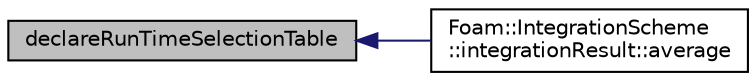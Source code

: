 digraph "declareRunTimeSelectionTable"
{
  bgcolor="transparent";
  edge [fontname="Helvetica",fontsize="10",labelfontname="Helvetica",labelfontsize="10"];
  node [fontname="Helvetica",fontsize="10",shape=record];
  rankdir="LR";
  Node1 [label="declareRunTimeSelectionTable",height=0.2,width=0.4,color="black", fillcolor="grey75", style="filled", fontcolor="black"];
  Node1 -> Node2 [dir="back",color="midnightblue",fontsize="10",style="solid",fontname="Helvetica"];
  Node2 [label="Foam::IntegrationScheme\l::integrationResult::average",height=0.2,width=0.4,color="black",URL="$a01159.html#a3b5fa8dba8538e7af9bd4312fe665b59",tooltip="Return access to the average for changing. "];
}
